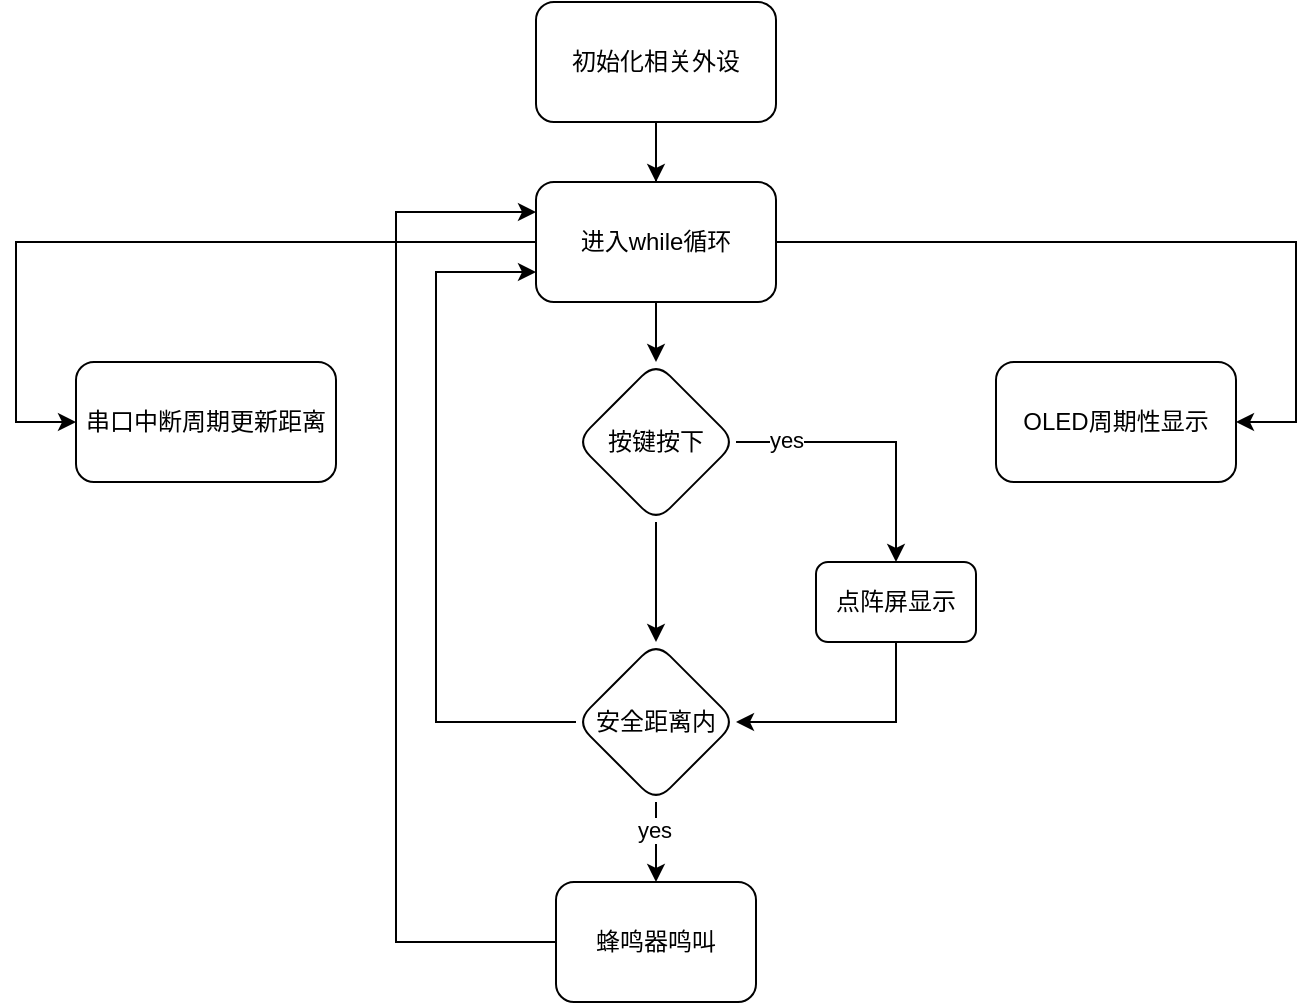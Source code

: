 <mxfile version="24.7.6">
  <diagram name="第 1 页" id="D9cGVz9jTFCjsDggylRK">
    <mxGraphModel dx="1042" dy="614" grid="1" gridSize="10" guides="1" tooltips="1" connect="1" arrows="1" fold="1" page="1" pageScale="1" pageWidth="827" pageHeight="1169" math="0" shadow="0">
      <root>
        <mxCell id="0" />
        <mxCell id="1" parent="0" />
        <mxCell id="FIMLKUnDo-9JWR2USeZ_-12" value="" style="edgeStyle=orthogonalEdgeStyle;rounded=0;orthogonalLoop=1;jettySize=auto;html=1;" edge="1" parent="1" source="FIMLKUnDo-9JWR2USeZ_-1" target="FIMLKUnDo-9JWR2USeZ_-11">
          <mxGeometry relative="1" as="geometry" />
        </mxCell>
        <mxCell id="FIMLKUnDo-9JWR2USeZ_-34" value="" style="edgeStyle=orthogonalEdgeStyle;rounded=0;orthogonalLoop=1;jettySize=auto;html=1;" edge="1" parent="1" source="FIMLKUnDo-9JWR2USeZ_-1" target="FIMLKUnDo-9JWR2USeZ_-33">
          <mxGeometry relative="1" as="geometry">
            <Array as="points">
              <mxPoint x="390" y="140" />
              <mxPoint x="710" y="140" />
            </Array>
          </mxGeometry>
        </mxCell>
        <mxCell id="FIMLKUnDo-9JWR2USeZ_-36" value="" style="edgeStyle=orthogonalEdgeStyle;rounded=0;orthogonalLoop=1;jettySize=auto;html=1;" edge="1" parent="1" source="FIMLKUnDo-9JWR2USeZ_-1" target="FIMLKUnDo-9JWR2USeZ_-35">
          <mxGeometry relative="1" as="geometry">
            <Array as="points">
              <mxPoint x="390" y="140" />
              <mxPoint x="70" y="140" />
              <mxPoint x="70" y="230" />
            </Array>
          </mxGeometry>
        </mxCell>
        <mxCell id="FIMLKUnDo-9JWR2USeZ_-1" value="初始化相关外设" style="rounded=1;whiteSpace=wrap;html=1;" vertex="1" parent="1">
          <mxGeometry x="330" y="20" width="120" height="60" as="geometry" />
        </mxCell>
        <mxCell id="FIMLKUnDo-9JWR2USeZ_-14" value="" style="edgeStyle=orthogonalEdgeStyle;rounded=0;orthogonalLoop=1;jettySize=auto;html=1;" edge="1" parent="1" source="FIMLKUnDo-9JWR2USeZ_-11" target="FIMLKUnDo-9JWR2USeZ_-13">
          <mxGeometry relative="1" as="geometry" />
        </mxCell>
        <mxCell id="FIMLKUnDo-9JWR2USeZ_-11" value="进入while循环" style="whiteSpace=wrap;html=1;rounded=1;" vertex="1" parent="1">
          <mxGeometry x="330" y="110" width="120" height="60" as="geometry" />
        </mxCell>
        <mxCell id="FIMLKUnDo-9JWR2USeZ_-16" value="" style="edgeStyle=orthogonalEdgeStyle;rounded=0;orthogonalLoop=1;jettySize=auto;html=1;" edge="1" parent="1" source="FIMLKUnDo-9JWR2USeZ_-13" target="FIMLKUnDo-9JWR2USeZ_-15">
          <mxGeometry relative="1" as="geometry" />
        </mxCell>
        <mxCell id="FIMLKUnDo-9JWR2USeZ_-17" value="yes" style="edgeLabel;html=1;align=center;verticalAlign=middle;resizable=0;points=[];" vertex="1" connectable="0" parent="FIMLKUnDo-9JWR2USeZ_-16">
          <mxGeometry x="-0.648" y="1" relative="1" as="geometry">
            <mxPoint as="offset" />
          </mxGeometry>
        </mxCell>
        <mxCell id="FIMLKUnDo-9JWR2USeZ_-27" style="edgeStyle=orthogonalEdgeStyle;rounded=0;orthogonalLoop=1;jettySize=auto;html=1;exitX=0.5;exitY=1;exitDx=0;exitDy=0;" edge="1" parent="1" source="FIMLKUnDo-9JWR2USeZ_-13" target="FIMLKUnDo-9JWR2USeZ_-24">
          <mxGeometry relative="1" as="geometry" />
        </mxCell>
        <mxCell id="FIMLKUnDo-9JWR2USeZ_-13" value="按键按下" style="rhombus;whiteSpace=wrap;html=1;rounded=1;" vertex="1" parent="1">
          <mxGeometry x="350" y="200" width="80" height="80" as="geometry" />
        </mxCell>
        <mxCell id="FIMLKUnDo-9JWR2USeZ_-26" style="edgeStyle=orthogonalEdgeStyle;rounded=0;orthogonalLoop=1;jettySize=auto;html=1;exitX=0.5;exitY=1;exitDx=0;exitDy=0;entryX=1;entryY=0.5;entryDx=0;entryDy=0;" edge="1" parent="1" source="FIMLKUnDo-9JWR2USeZ_-15" target="FIMLKUnDo-9JWR2USeZ_-24">
          <mxGeometry relative="1" as="geometry" />
        </mxCell>
        <mxCell id="FIMLKUnDo-9JWR2USeZ_-15" value="点阵屏显示" style="whiteSpace=wrap;html=1;rounded=1;" vertex="1" parent="1">
          <mxGeometry x="470" y="300" width="80" height="40" as="geometry" />
        </mxCell>
        <mxCell id="FIMLKUnDo-9JWR2USeZ_-38" value="" style="edgeStyle=orthogonalEdgeStyle;rounded=0;orthogonalLoop=1;jettySize=auto;html=1;" edge="1" parent="1" source="FIMLKUnDo-9JWR2USeZ_-24" target="FIMLKUnDo-9JWR2USeZ_-37">
          <mxGeometry relative="1" as="geometry" />
        </mxCell>
        <mxCell id="FIMLKUnDo-9JWR2USeZ_-39" value="yes" style="edgeLabel;html=1;align=center;verticalAlign=middle;resizable=0;points=[];" vertex="1" connectable="0" parent="FIMLKUnDo-9JWR2USeZ_-38">
          <mxGeometry x="-0.31" y="-1" relative="1" as="geometry">
            <mxPoint as="offset" />
          </mxGeometry>
        </mxCell>
        <mxCell id="FIMLKUnDo-9JWR2USeZ_-41" style="edgeStyle=orthogonalEdgeStyle;rounded=0;orthogonalLoop=1;jettySize=auto;html=1;exitX=0;exitY=0.5;exitDx=0;exitDy=0;entryX=0;entryY=0.75;entryDx=0;entryDy=0;" edge="1" parent="1" source="FIMLKUnDo-9JWR2USeZ_-24" target="FIMLKUnDo-9JWR2USeZ_-11">
          <mxGeometry relative="1" as="geometry">
            <Array as="points">
              <mxPoint x="280" y="380" />
              <mxPoint x="280" y="155" />
            </Array>
          </mxGeometry>
        </mxCell>
        <mxCell id="FIMLKUnDo-9JWR2USeZ_-24" value="安全距离内" style="rhombus;whiteSpace=wrap;html=1;rounded=1;" vertex="1" parent="1">
          <mxGeometry x="350" y="340" width="80" height="80" as="geometry" />
        </mxCell>
        <mxCell id="FIMLKUnDo-9JWR2USeZ_-33" value="OLED周期性显示" style="rounded=1;whiteSpace=wrap;html=1;" vertex="1" parent="1">
          <mxGeometry x="560" y="200" width="120" height="60" as="geometry" />
        </mxCell>
        <mxCell id="FIMLKUnDo-9JWR2USeZ_-35" value="串口中断周期更新距离" style="rounded=1;whiteSpace=wrap;html=1;" vertex="1" parent="1">
          <mxGeometry x="100" y="200" width="130" height="60" as="geometry" />
        </mxCell>
        <mxCell id="FIMLKUnDo-9JWR2USeZ_-43" style="edgeStyle=orthogonalEdgeStyle;rounded=0;orthogonalLoop=1;jettySize=auto;html=1;exitX=0;exitY=0.5;exitDx=0;exitDy=0;entryX=0;entryY=0.25;entryDx=0;entryDy=0;" edge="1" parent="1" source="FIMLKUnDo-9JWR2USeZ_-37" target="FIMLKUnDo-9JWR2USeZ_-11">
          <mxGeometry relative="1" as="geometry">
            <Array as="points">
              <mxPoint x="260" y="490" />
              <mxPoint x="260" y="125" />
            </Array>
          </mxGeometry>
        </mxCell>
        <mxCell id="FIMLKUnDo-9JWR2USeZ_-37" value="蜂鸣器鸣叫" style="whiteSpace=wrap;html=1;rounded=1;" vertex="1" parent="1">
          <mxGeometry x="340" y="460" width="100" height="60" as="geometry" />
        </mxCell>
      </root>
    </mxGraphModel>
  </diagram>
</mxfile>
